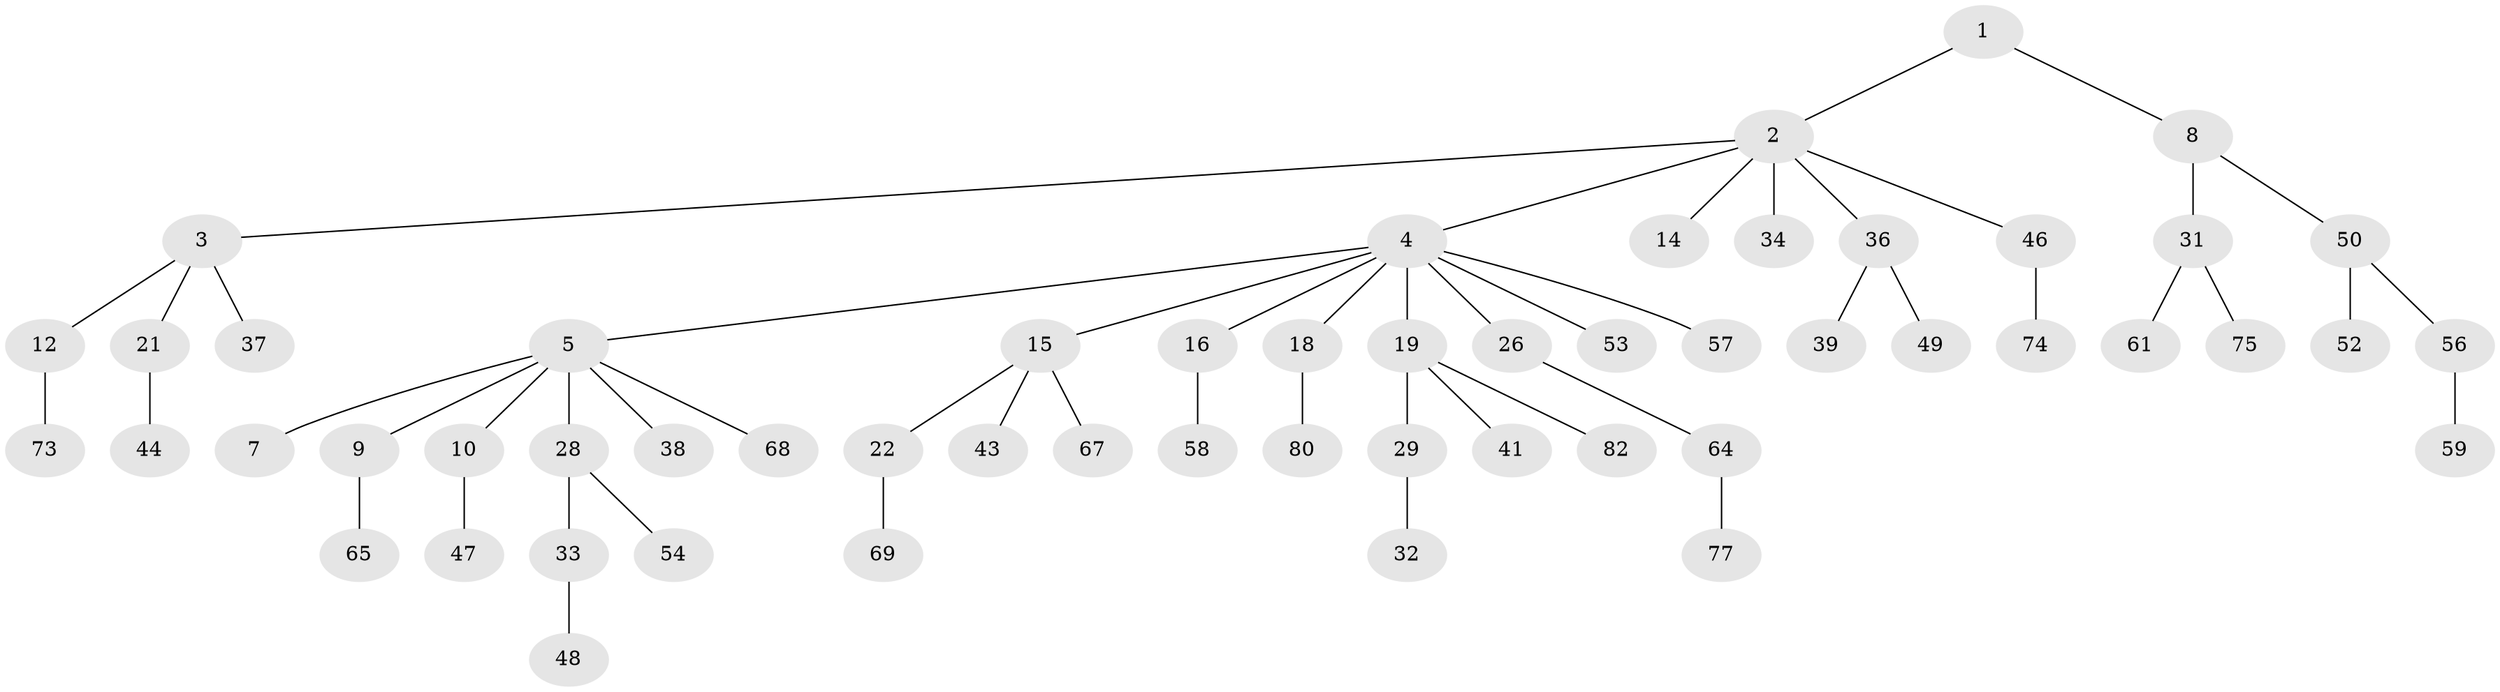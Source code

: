 // original degree distribution, {2: 0.34523809523809523, 7: 0.023809523809523808, 5: 0.047619047619047616, 4: 0.05952380952380952, 1: 0.4642857142857143, 3: 0.05952380952380952}
// Generated by graph-tools (version 1.1) at 2025/42/03/06/25 10:42:04]
// undirected, 55 vertices, 54 edges
graph export_dot {
graph [start="1"]
  node [color=gray90,style=filled];
  1;
  2 [super="+11"];
  3 [super="+24"];
  4 [super="+13"];
  5 [super="+6"];
  7;
  8 [super="+25"];
  9 [super="+17"];
  10;
  12 [super="+63"];
  14 [super="+27"];
  15 [super="+20"];
  16;
  18;
  19 [super="+23"];
  21 [super="+35"];
  22;
  26 [super="+30"];
  28 [super="+71"];
  29 [super="+76"];
  31 [super="+42"];
  32;
  33 [super="+40"];
  34;
  36 [super="+62"];
  37 [super="+45"];
  38;
  39;
  41;
  43 [super="+55"];
  44 [super="+51"];
  46;
  47 [super="+60"];
  48;
  49 [super="+78"];
  50 [super="+72"];
  52;
  53;
  54;
  56;
  57 [super="+66"];
  58;
  59 [super="+79"];
  61;
  64 [super="+70"];
  65;
  67;
  68;
  69 [super="+81"];
  73 [super="+84"];
  74;
  75;
  77;
  80 [super="+83"];
  82;
  1 -- 2;
  1 -- 8;
  2 -- 3;
  2 -- 4;
  2 -- 34;
  2 -- 36;
  2 -- 46;
  2 -- 14;
  3 -- 12;
  3 -- 21;
  3 -- 37;
  4 -- 5;
  4 -- 15;
  4 -- 18;
  4 -- 26;
  4 -- 53;
  4 -- 16;
  4 -- 57;
  4 -- 19;
  5 -- 7;
  5 -- 38;
  5 -- 68;
  5 -- 9;
  5 -- 10;
  5 -- 28;
  8 -- 50;
  8 -- 31;
  9 -- 65;
  10 -- 47;
  12 -- 73;
  15 -- 22;
  15 -- 43;
  15 -- 67;
  16 -- 58;
  18 -- 80;
  19 -- 29;
  19 -- 41;
  19 -- 82;
  21 -- 44;
  22 -- 69;
  26 -- 64;
  28 -- 33;
  28 -- 54;
  29 -- 32;
  31 -- 75;
  31 -- 61;
  33 -- 48;
  36 -- 39;
  36 -- 49;
  46 -- 74;
  50 -- 52;
  50 -- 56;
  56 -- 59;
  64 -- 77;
}
